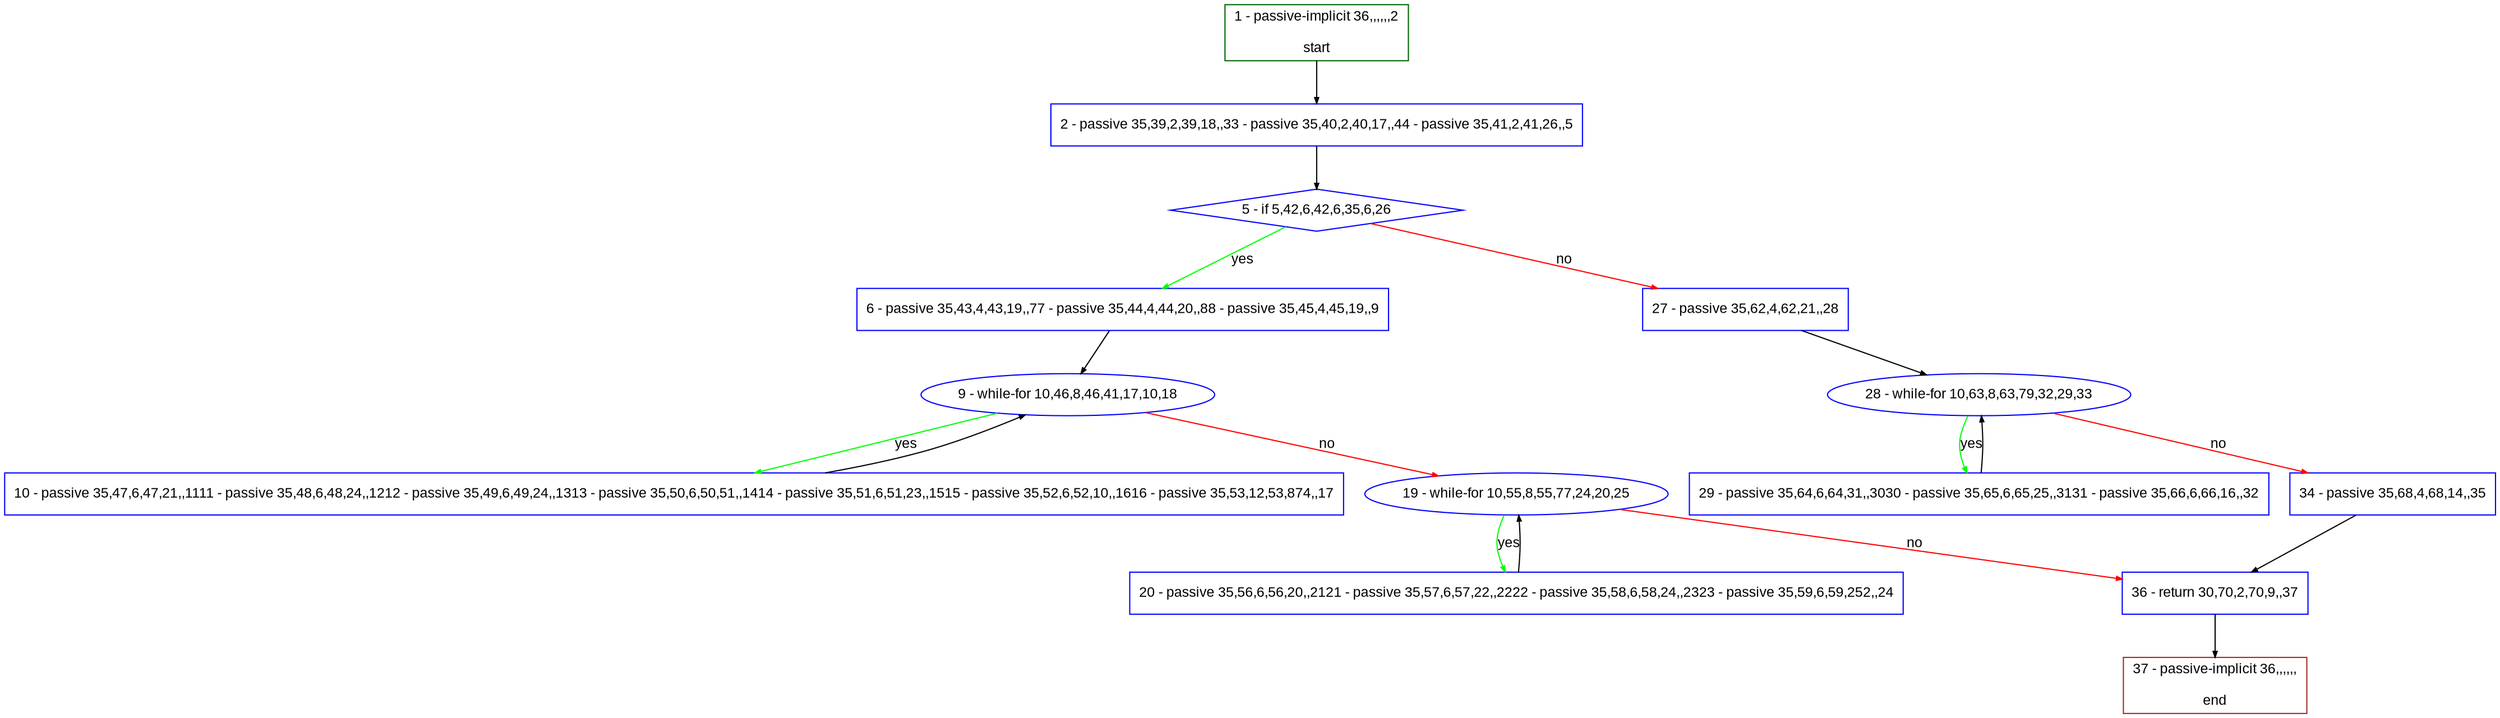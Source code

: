 digraph "" {
  graph [pack="true", label="", fontsize="12", packmode="clust", fontname="Arial", fillcolor="#FFFFCC", bgcolor="white", style="rounded,filled", compound="true"];
  node [node_initialized="no", label="", color="grey", fontsize="12", fillcolor="white", fontname="Arial", style="filled", shape="rectangle", compound="true", fixedsize="false"];
  edge [fontcolor="black", arrowhead="normal", arrowtail="none", arrowsize="0.5", ltail="", label="", color="black", fontsize="12", lhead="", fontname="Arial", dir="forward", compound="true"];
  __N1 [label="2 - passive 35,39,2,39,18,,33 - passive 35,40,2,40,17,,44 - passive 35,41,2,41,26,,5", color="#0000ff", fillcolor="#ffffff", style="filled", shape="box"];
  __N2 [label="1 - passive-implicit 36,,,,,,2\n\nstart", color="#006400", fillcolor="#ffffff", style="filled", shape="box"];
  __N3 [label="5 - if 5,42,6,42,6,35,6,26", color="#0000ff", fillcolor="#ffffff", style="filled", shape="diamond"];
  __N4 [label="6 - passive 35,43,4,43,19,,77 - passive 35,44,4,44,20,,88 - passive 35,45,4,45,19,,9", color="#0000ff", fillcolor="#ffffff", style="filled", shape="box"];
  __N5 [label="27 - passive 35,62,4,62,21,,28", color="#0000ff", fillcolor="#ffffff", style="filled", shape="box"];
  __N6 [label="9 - while-for 10,46,8,46,41,17,10,18", color="#0000ff", fillcolor="#ffffff", style="filled", shape="oval"];
  __N7 [label="10 - passive 35,47,6,47,21,,1111 - passive 35,48,6,48,24,,1212 - passive 35,49,6,49,24,,1313 - passive 35,50,6,50,51,,1414 - passive 35,51,6,51,23,,1515 - passive 35,52,6,52,10,,1616 - passive 35,53,12,53,874,,17", color="#0000ff", fillcolor="#ffffff", style="filled", shape="box"];
  __N8 [label="19 - while-for 10,55,8,55,77,24,20,25", color="#0000ff", fillcolor="#ffffff", style="filled", shape="oval"];
  __N9 [label="20 - passive 35,56,6,56,20,,2121 - passive 35,57,6,57,22,,2222 - passive 35,58,6,58,24,,2323 - passive 35,59,6,59,252,,24", color="#0000ff", fillcolor="#ffffff", style="filled", shape="box"];
  __N10 [label="36 - return 30,70,2,70,9,,37", color="#0000ff", fillcolor="#ffffff", style="filled", shape="box"];
  __N11 [label="28 - while-for 10,63,8,63,79,32,29,33", color="#0000ff", fillcolor="#ffffff", style="filled", shape="oval"];
  __N12 [label="29 - passive 35,64,6,64,31,,3030 - passive 35,65,6,65,25,,3131 - passive 35,66,6,66,16,,32", color="#0000ff", fillcolor="#ffffff", style="filled", shape="box"];
  __N13 [label="34 - passive 35,68,4,68,14,,35", color="#0000ff", fillcolor="#ffffff", style="filled", shape="box"];
  __N14 [label="37 - passive-implicit 36,,,,,,\n\nend", color="#a52a2a", fillcolor="#ffffff", style="filled", shape="box"];
  __N2 -> __N1 [arrowhead="normal", arrowtail="none", color="#000000", label="", dir="forward"];
  __N1 -> __N3 [arrowhead="normal", arrowtail="none", color="#000000", label="", dir="forward"];
  __N3 -> __N4 [arrowhead="normal", arrowtail="none", color="#00ff00", label="yes", dir="forward"];
  __N3 -> __N5 [arrowhead="normal", arrowtail="none", color="#ff0000", label="no", dir="forward"];
  __N4 -> __N6 [arrowhead="normal", arrowtail="none", color="#000000", label="", dir="forward"];
  __N6 -> __N7 [arrowhead="normal", arrowtail="none", color="#00ff00", label="yes", dir="forward"];
  __N7 -> __N6 [arrowhead="normal", arrowtail="none", color="#000000", label="", dir="forward"];
  __N6 -> __N8 [arrowhead="normal", arrowtail="none", color="#ff0000", label="no", dir="forward"];
  __N8 -> __N9 [arrowhead="normal", arrowtail="none", color="#00ff00", label="yes", dir="forward"];
  __N9 -> __N8 [arrowhead="normal", arrowtail="none", color="#000000", label="", dir="forward"];
  __N8 -> __N10 [arrowhead="normal", arrowtail="none", color="#ff0000", label="no", dir="forward"];
  __N5 -> __N11 [arrowhead="normal", arrowtail="none", color="#000000", label="", dir="forward"];
  __N11 -> __N12 [arrowhead="normal", arrowtail="none", color="#00ff00", label="yes", dir="forward"];
  __N12 -> __N11 [arrowhead="normal", arrowtail="none", color="#000000", label="", dir="forward"];
  __N11 -> __N13 [arrowhead="normal", arrowtail="none", color="#ff0000", label="no", dir="forward"];
  __N13 -> __N10 [arrowhead="normal", arrowtail="none", color="#000000", label="", dir="forward"];
  __N10 -> __N14 [arrowhead="normal", arrowtail="none", color="#000000", label="", dir="forward"];
}
